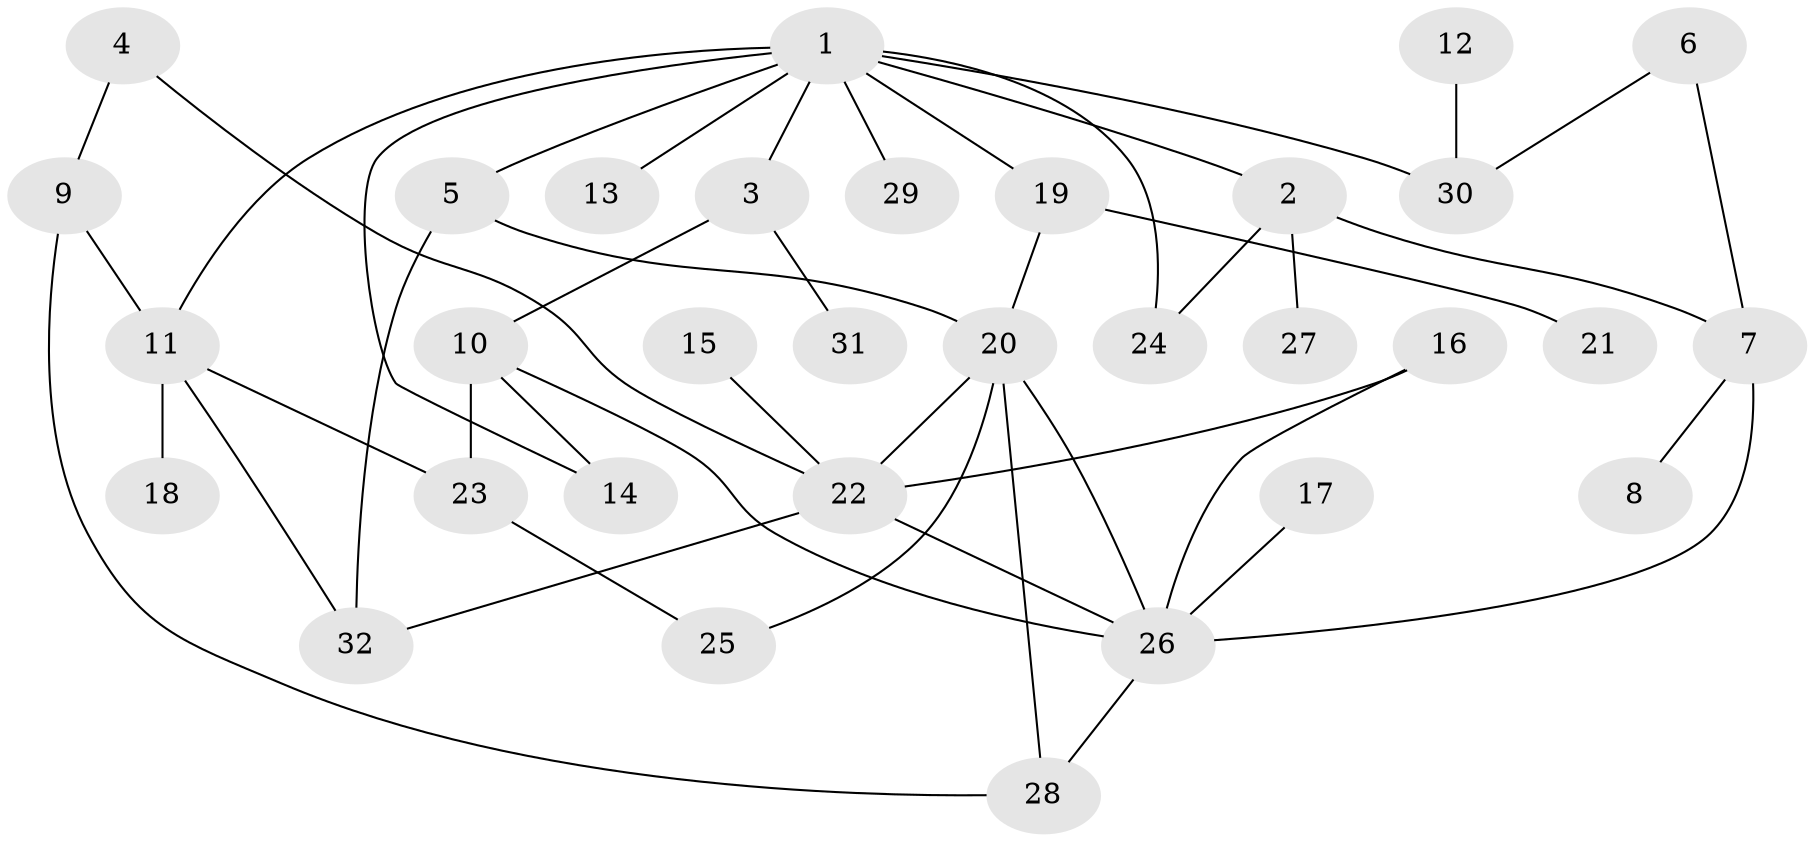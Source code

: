 // original degree distribution, {8: 0.015625, 5: 0.03125, 4: 0.15625, 1: 0.3125, 6: 0.03125, 3: 0.1875, 2: 0.265625}
// Generated by graph-tools (version 1.1) at 2025/49/03/09/25 03:49:19]
// undirected, 32 vertices, 46 edges
graph export_dot {
graph [start="1"]
  node [color=gray90,style=filled];
  1;
  2;
  3;
  4;
  5;
  6;
  7;
  8;
  9;
  10;
  11;
  12;
  13;
  14;
  15;
  16;
  17;
  18;
  19;
  20;
  21;
  22;
  23;
  24;
  25;
  26;
  27;
  28;
  29;
  30;
  31;
  32;
  1 -- 2 [weight=1.0];
  1 -- 3 [weight=1.0];
  1 -- 5 [weight=1.0];
  1 -- 11 [weight=1.0];
  1 -- 13 [weight=1.0];
  1 -- 14 [weight=1.0];
  1 -- 19 [weight=1.0];
  1 -- 24 [weight=1.0];
  1 -- 29 [weight=1.0];
  1 -- 30 [weight=1.0];
  2 -- 7 [weight=1.0];
  2 -- 24 [weight=1.0];
  2 -- 27 [weight=1.0];
  3 -- 10 [weight=1.0];
  3 -- 31 [weight=1.0];
  4 -- 9 [weight=1.0];
  4 -- 22 [weight=1.0];
  5 -- 20 [weight=1.0];
  5 -- 32 [weight=1.0];
  6 -- 7 [weight=1.0];
  6 -- 30 [weight=1.0];
  7 -- 8 [weight=1.0];
  7 -- 26 [weight=1.0];
  9 -- 11 [weight=1.0];
  9 -- 28 [weight=1.0];
  10 -- 14 [weight=1.0];
  10 -- 23 [weight=1.0];
  10 -- 26 [weight=1.0];
  11 -- 18 [weight=1.0];
  11 -- 23 [weight=1.0];
  11 -- 32 [weight=1.0];
  12 -- 30 [weight=1.0];
  15 -- 22 [weight=1.0];
  16 -- 22 [weight=1.0];
  16 -- 26 [weight=1.0];
  17 -- 26 [weight=1.0];
  19 -- 20 [weight=1.0];
  19 -- 21 [weight=1.0];
  20 -- 22 [weight=1.0];
  20 -- 25 [weight=1.0];
  20 -- 26 [weight=2.0];
  20 -- 28 [weight=1.0];
  22 -- 26 [weight=1.0];
  22 -- 32 [weight=1.0];
  23 -- 25 [weight=1.0];
  26 -- 28 [weight=1.0];
}
